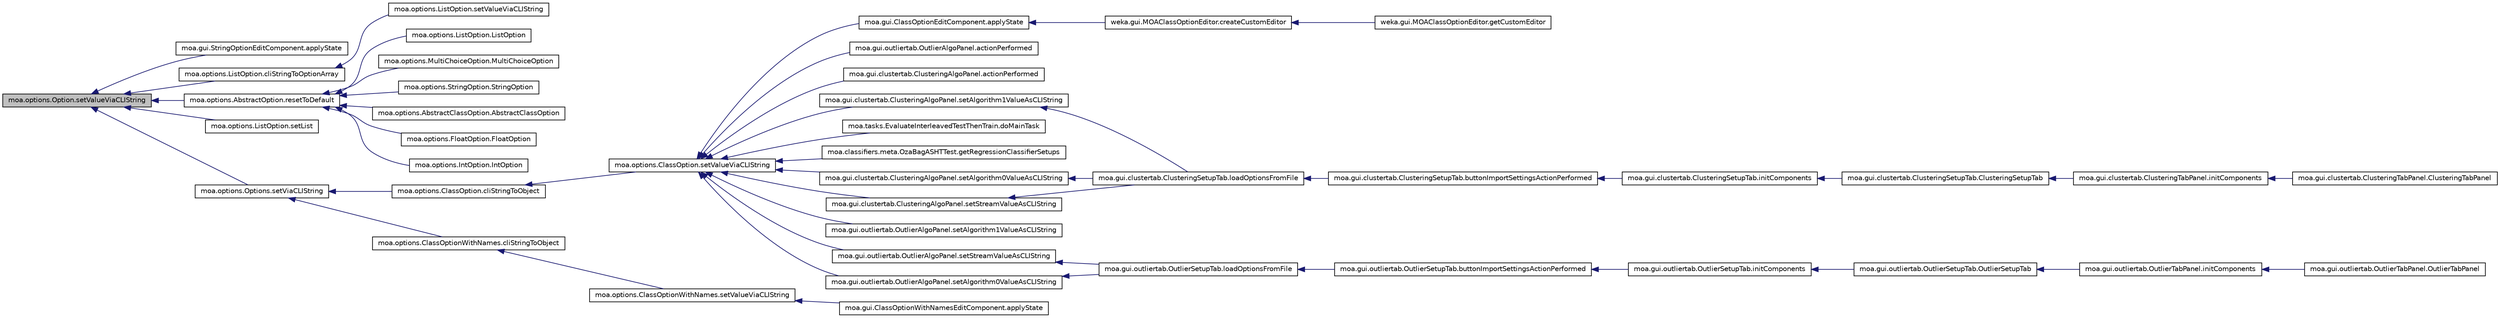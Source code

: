 digraph G
{
  edge [fontname="Helvetica",fontsize="10",labelfontname="Helvetica",labelfontsize="10"];
  node [fontname="Helvetica",fontsize="10",shape=record];
  rankdir=LR;
  Node1 [label="moa.options.Option.setValueViaCLIString",height=0.2,width=0.4,color="black", fillcolor="grey75", style="filled" fontcolor="black"];
  Node1 -> Node2 [dir=back,color="midnightblue",fontsize="10",style="solid",fontname="Helvetica"];
  Node2 [label="moa.gui.StringOptionEditComponent.applyState",height=0.2,width=0.4,color="black", fillcolor="white", style="filled",URL="$classmoa_1_1gui_1_1StringOptionEditComponent.html#aa55cc59f892e8f1a93ee18b45d57cf36",tooltip="This method applies the state."];
  Node1 -> Node3 [dir=back,color="midnightblue",fontsize="10",style="solid",fontname="Helvetica"];
  Node3 [label="moa.options.ListOption.cliStringToOptionArray",height=0.2,width=0.4,color="black", fillcolor="white", style="filled",URL="$classmoa_1_1options_1_1ListOption.html#ad13b4a3e241d77ba64ec4ba215f3cf0e"];
  Node3 -> Node4 [dir=back,color="midnightblue",fontsize="10",style="solid",fontname="Helvetica"];
  Node4 [label="moa.options.ListOption.setValueViaCLIString",height=0.2,width=0.4,color="black", fillcolor="white", style="filled",URL="$classmoa_1_1options_1_1ListOption.html#afe21a21443baf619677a4949a2a8cdb7",tooltip="Sets value of this option via the Command Line Interface text."];
  Node1 -> Node5 [dir=back,color="midnightblue",fontsize="10",style="solid",fontname="Helvetica"];
  Node5 [label="moa.options.AbstractOption.resetToDefault",height=0.2,width=0.4,color="black", fillcolor="white", style="filled",URL="$classmoa_1_1options_1_1AbstractOption.html#a8c1589e78757e4b248598611414bc222",tooltip="Resets this option to the default value."];
  Node5 -> Node6 [dir=back,color="midnightblue",fontsize="10",style="solid",fontname="Helvetica"];
  Node6 [label="moa.options.AbstractClassOption.AbstractClassOption",height=0.2,width=0.4,color="black", fillcolor="white", style="filled",URL="$classmoa_1_1options_1_1AbstractClassOption.html#a65372a3a5f289b607dc20c0642948309",tooltip="Creates a new instance of an abstract option given its class name, command line interface..."];
  Node5 -> Node7 [dir=back,color="midnightblue",fontsize="10",style="solid",fontname="Helvetica"];
  Node7 [label="moa.options.FloatOption.FloatOption",height=0.2,width=0.4,color="black", fillcolor="white", style="filled",URL="$classmoa_1_1options_1_1FloatOption.html#a57d14db3ca3e4c403c26d88d846f5b11"];
  Node5 -> Node8 [dir=back,color="midnightblue",fontsize="10",style="solid",fontname="Helvetica"];
  Node8 [label="moa.options.IntOption.IntOption",height=0.2,width=0.4,color="black", fillcolor="white", style="filled",URL="$classmoa_1_1options_1_1IntOption.html#aeeb31e8e2c1b4d3f1a7bb28d1e9b5fac"];
  Node5 -> Node9 [dir=back,color="midnightblue",fontsize="10",style="solid",fontname="Helvetica"];
  Node9 [label="moa.options.ListOption.ListOption",height=0.2,width=0.4,color="black", fillcolor="white", style="filled",URL="$classmoa_1_1options_1_1ListOption.html#aacbd50335602ae3ae27a0ae4144873bc"];
  Node5 -> Node10 [dir=back,color="midnightblue",fontsize="10",style="solid",fontname="Helvetica"];
  Node10 [label="moa.options.MultiChoiceOption.MultiChoiceOption",height=0.2,width=0.4,color="black", fillcolor="white", style="filled",URL="$classmoa_1_1options_1_1MultiChoiceOption.html#a12ae7474c3f755cc498a5ca47ef23fa5"];
  Node5 -> Node11 [dir=back,color="midnightblue",fontsize="10",style="solid",fontname="Helvetica"];
  Node11 [label="moa.options.StringOption.StringOption",height=0.2,width=0.4,color="black", fillcolor="white", style="filled",URL="$classmoa_1_1options_1_1StringOption.html#af3beb7dbf97e800fe72231c5062e8a63"];
  Node1 -> Node12 [dir=back,color="midnightblue",fontsize="10",style="solid",fontname="Helvetica"];
  Node12 [label="moa.options.ListOption.setList",height=0.2,width=0.4,color="black", fillcolor="white", style="filled",URL="$classmoa_1_1options_1_1ListOption.html#a93c3a3d9d97566ed2efbd144c9ab7ceb"];
  Node1 -> Node13 [dir=back,color="midnightblue",fontsize="10",style="solid",fontname="Helvetica"];
  Node13 [label="moa.options.Options.setViaCLIString",height=0.2,width=0.4,color="black", fillcolor="white", style="filled",URL="$classmoa_1_1options_1_1Options.html#a6fb4bce4cd3933247ad37a471cefdd47"];
  Node13 -> Node14 [dir=back,color="midnightblue",fontsize="10",style="solid",fontname="Helvetica"];
  Node14 [label="moa.options.ClassOptionWithNames.cliStringToObject",height=0.2,width=0.4,color="black", fillcolor="white", style="filled",URL="$classmoa_1_1options_1_1ClassOptionWithNames.html#a3bcbce1a8af1466acd5f1c9935092cf3"];
  Node14 -> Node15 [dir=back,color="midnightblue",fontsize="10",style="solid",fontname="Helvetica"];
  Node15 [label="moa.options.ClassOptionWithNames.setValueViaCLIString",height=0.2,width=0.4,color="black", fillcolor="white", style="filled",URL="$classmoa_1_1options_1_1ClassOptionWithNames.html#a86c0d4dfbe223ffee8b9eb874bbbf7c1",tooltip="Sets value of this option via the Command Line Interface text."];
  Node15 -> Node16 [dir=back,color="midnightblue",fontsize="10",style="solid",fontname="Helvetica"];
  Node16 [label="moa.gui.ClassOptionWithNamesEditComponent.applyState",height=0.2,width=0.4,color="black", fillcolor="white", style="filled",URL="$classmoa_1_1gui_1_1ClassOptionWithNamesEditComponent.html#a5db2d287f329c56d44962990667f5410",tooltip="This method applies the state."];
  Node13 -> Node17 [dir=back,color="midnightblue",fontsize="10",style="solid",fontname="Helvetica"];
  Node17 [label="moa.options.ClassOption.cliStringToObject",height=0.2,width=0.4,color="black", fillcolor="white", style="filled",URL="$classmoa_1_1options_1_1ClassOption.html#a53dc498910eecec509406522b9058796"];
  Node17 -> Node18 [dir=back,color="midnightblue",fontsize="10",style="solid",fontname="Helvetica"];
  Node18 [label="moa.options.ClassOption.setValueViaCLIString",height=0.2,width=0.4,color="black", fillcolor="white", style="filled",URL="$classmoa_1_1options_1_1ClassOption.html#a4b6c97afce0094039ecdb5dc62ceff86",tooltip="Sets value of this option via the Command Line Interface text."];
  Node18 -> Node19 [dir=back,color="midnightblue",fontsize="10",style="solid",fontname="Helvetica"];
  Node19 [label="moa.gui.outliertab.OutlierAlgoPanel.actionPerformed",height=0.2,width=0.4,color="black", fillcolor="white", style="filled",URL="$classmoa_1_1gui_1_1outliertab_1_1OutlierAlgoPanel.html#a1de6e7cec7fbed63d898ee3f6555f41b"];
  Node18 -> Node20 [dir=back,color="midnightblue",fontsize="10",style="solid",fontname="Helvetica"];
  Node20 [label="moa.gui.clustertab.ClusteringAlgoPanel.actionPerformed",height=0.2,width=0.4,color="black", fillcolor="white", style="filled",URL="$classmoa_1_1gui_1_1clustertab_1_1ClusteringAlgoPanel.html#a9b96fbc9aab65ebfb9894554fa4e1ee0"];
  Node18 -> Node21 [dir=back,color="midnightblue",fontsize="10",style="solid",fontname="Helvetica"];
  Node21 [label="moa.gui.ClassOptionEditComponent.applyState",height=0.2,width=0.4,color="black", fillcolor="white", style="filled",URL="$classmoa_1_1gui_1_1ClassOptionEditComponent.html#a6ee516d6bc0c1bb10374a09a06357d56",tooltip="This method applies the state."];
  Node21 -> Node22 [dir=back,color="midnightblue",fontsize="10",style="solid",fontname="Helvetica"];
  Node22 [label="weka.gui.MOAClassOptionEditor.createCustomEditor",height=0.2,width=0.4,color="black", fillcolor="white", style="filled",URL="$classweka_1_1gui_1_1MOAClassOptionEditor.html#a8a04e27765e7289109223851472fd76b",tooltip="Creates the custom editor."];
  Node22 -> Node23 [dir=back,color="midnightblue",fontsize="10",style="solid",fontname="Helvetica"];
  Node23 [label="weka.gui.MOAClassOptionEditor.getCustomEditor",height=0.2,width=0.4,color="black", fillcolor="white", style="filled",URL="$classweka_1_1gui_1_1MOAClassOptionEditor.html#a726f11e7ffcc3c95a4f69d24c28bf125",tooltip="Gets the custom editor component."];
  Node18 -> Node24 [dir=back,color="midnightblue",fontsize="10",style="solid",fontname="Helvetica"];
  Node24 [label="moa.tasks.EvaluateInterleavedTestThenTrain.doMainTask",height=0.2,width=0.4,color="black", fillcolor="white", style="filled",URL="$classmoa_1_1tasks_1_1EvaluateInterleavedTestThenTrain.html#a6b487518dd5bfdc97abe37263f725610",tooltip="This method performs this task."];
  Node18 -> Node25 [dir=back,color="midnightblue",fontsize="10",style="solid",fontname="Helvetica"];
  Node25 [label="moa.classifiers.meta.OzaBagASHTTest.getRegressionClassifierSetups",height=0.2,width=0.4,color="black", fillcolor="white", style="filled",URL="$classmoa_1_1classifiers_1_1meta_1_1OzaBagASHTTest.html#a1e082689c4776ded59ed90c6df7d4167",tooltip="Returns the classifier setups to use in the regression test."];
  Node18 -> Node26 [dir=back,color="midnightblue",fontsize="10",style="solid",fontname="Helvetica"];
  Node26 [label="moa.gui.outliertab.OutlierAlgoPanel.setAlgorithm0ValueAsCLIString",height=0.2,width=0.4,color="black", fillcolor="white", style="filled",URL="$classmoa_1_1gui_1_1outliertab_1_1OutlierAlgoPanel.html#a6d68933d2ae0c839785332094f4a93e2"];
  Node26 -> Node27 [dir=back,color="midnightblue",fontsize="10",style="solid",fontname="Helvetica"];
  Node27 [label="moa.gui.outliertab.OutlierSetupTab.loadOptionsFromFile",height=0.2,width=0.4,color="black", fillcolor="white", style="filled",URL="$classmoa_1_1gui_1_1outliertab_1_1OutlierSetupTab.html#ab744a49dfe1df8be6d598aaffa19028e"];
  Node27 -> Node28 [dir=back,color="midnightblue",fontsize="10",style="solid",fontname="Helvetica"];
  Node28 [label="moa.gui.outliertab.OutlierSetupTab.buttonImportSettingsActionPerformed",height=0.2,width=0.4,color="black", fillcolor="white", style="filled",URL="$classmoa_1_1gui_1_1outliertab_1_1OutlierSetupTab.html#a7f96c4aede270b3fc5af671e25ab8f87"];
  Node28 -> Node29 [dir=back,color="midnightblue",fontsize="10",style="solid",fontname="Helvetica"];
  Node29 [label="moa.gui.outliertab.OutlierSetupTab.initComponents",height=0.2,width=0.4,color="black", fillcolor="white", style="filled",URL="$classmoa_1_1gui_1_1outliertab_1_1OutlierSetupTab.html#ae10be48e362dd993dae6190b160d47cf",tooltip="This method is called from within the constructor to initialize the form."];
  Node29 -> Node30 [dir=back,color="midnightblue",fontsize="10",style="solid",fontname="Helvetica"];
  Node30 [label="moa.gui.outliertab.OutlierSetupTab.OutlierSetupTab",height=0.2,width=0.4,color="black", fillcolor="white", style="filled",URL="$classmoa_1_1gui_1_1outliertab_1_1OutlierSetupTab.html#a8417656c29bc1d97a94e52d3d88688ad",tooltip="Creates new form outlierSetupTab."];
  Node30 -> Node31 [dir=back,color="midnightblue",fontsize="10",style="solid",fontname="Helvetica"];
  Node31 [label="moa.gui.outliertab.OutlierTabPanel.initComponents",height=0.2,width=0.4,color="black", fillcolor="white", style="filled",URL="$classmoa_1_1gui_1_1outliertab_1_1OutlierTabPanel.html#a6146155a96c2c5239f46f5566797e5fd",tooltip="This method is called from within the constructor to initialize the form."];
  Node31 -> Node32 [dir=back,color="midnightblue",fontsize="10",style="solid",fontname="Helvetica"];
  Node32 [label="moa.gui.outliertab.OutlierTabPanel.OutlierTabPanel",height=0.2,width=0.4,color="black", fillcolor="white", style="filled",URL="$classmoa_1_1gui_1_1outliertab_1_1OutlierTabPanel.html#a78f57b4c096f3587a549789072283a7b",tooltip="Creates new form ClusterTab."];
  Node18 -> Node33 [dir=back,color="midnightblue",fontsize="10",style="solid",fontname="Helvetica"];
  Node33 [label="moa.gui.clustertab.ClusteringAlgoPanel.setAlgorithm0ValueAsCLIString",height=0.2,width=0.4,color="black", fillcolor="white", style="filled",URL="$classmoa_1_1gui_1_1clustertab_1_1ClusteringAlgoPanel.html#aac9cbd074cc56ea10050aea5b42eacdd"];
  Node33 -> Node34 [dir=back,color="midnightblue",fontsize="10",style="solid",fontname="Helvetica"];
  Node34 [label="moa.gui.clustertab.ClusteringSetupTab.loadOptionsFromFile",height=0.2,width=0.4,color="black", fillcolor="white", style="filled",URL="$classmoa_1_1gui_1_1clustertab_1_1ClusteringSetupTab.html#a8c8336c23f48a5a776ec85752ad3541e"];
  Node34 -> Node35 [dir=back,color="midnightblue",fontsize="10",style="solid",fontname="Helvetica"];
  Node35 [label="moa.gui.clustertab.ClusteringSetupTab.buttonImportSettingsActionPerformed",height=0.2,width=0.4,color="black", fillcolor="white", style="filled",URL="$classmoa_1_1gui_1_1clustertab_1_1ClusteringSetupTab.html#a6e483b2da6825da1f4f3d20c67449f0f"];
  Node35 -> Node36 [dir=back,color="midnightblue",fontsize="10",style="solid",fontname="Helvetica"];
  Node36 [label="moa.gui.clustertab.ClusteringSetupTab.initComponents",height=0.2,width=0.4,color="black", fillcolor="white", style="filled",URL="$classmoa_1_1gui_1_1clustertab_1_1ClusteringSetupTab.html#a8abab534a283e409de003f59786a988f",tooltip="This method is called from within the constructor to initialize the form."];
  Node36 -> Node37 [dir=back,color="midnightblue",fontsize="10",style="solid",fontname="Helvetica"];
  Node37 [label="moa.gui.clustertab.ClusteringSetupTab.ClusteringSetupTab",height=0.2,width=0.4,color="black", fillcolor="white", style="filled",URL="$classmoa_1_1gui_1_1clustertab_1_1ClusteringSetupTab.html#a3c03410b4b1259ece559c660df433766",tooltip="Creates new form ClusteringSetupTab."];
  Node37 -> Node38 [dir=back,color="midnightblue",fontsize="10",style="solid",fontname="Helvetica"];
  Node38 [label="moa.gui.clustertab.ClusteringTabPanel.initComponents",height=0.2,width=0.4,color="black", fillcolor="white", style="filled",URL="$classmoa_1_1gui_1_1clustertab_1_1ClusteringTabPanel.html#a9b1cc4d4da92f4bc04b54cc12382e12f",tooltip="This method is called from within the constructor to initialize the form."];
  Node38 -> Node39 [dir=back,color="midnightblue",fontsize="10",style="solid",fontname="Helvetica"];
  Node39 [label="moa.gui.clustertab.ClusteringTabPanel.ClusteringTabPanel",height=0.2,width=0.4,color="black", fillcolor="white", style="filled",URL="$classmoa_1_1gui_1_1clustertab_1_1ClusteringTabPanel.html#a111c041657cee8181be39524a7fa7fb1",tooltip="Creates new form ClusterTab."];
  Node18 -> Node40 [dir=back,color="midnightblue",fontsize="10",style="solid",fontname="Helvetica"];
  Node40 [label="moa.gui.outliertab.OutlierAlgoPanel.setAlgorithm1ValueAsCLIString",height=0.2,width=0.4,color="black", fillcolor="white", style="filled",URL="$classmoa_1_1gui_1_1outliertab_1_1OutlierAlgoPanel.html#a4dec209c4441a29f0ce6066e352af649"];
  Node18 -> Node41 [dir=back,color="midnightblue",fontsize="10",style="solid",fontname="Helvetica"];
  Node41 [label="moa.gui.clustertab.ClusteringAlgoPanel.setAlgorithm1ValueAsCLIString",height=0.2,width=0.4,color="black", fillcolor="white", style="filled",URL="$classmoa_1_1gui_1_1clustertab_1_1ClusteringAlgoPanel.html#a4d4a7f0bd1adc52b444e7f7db5956f23"];
  Node41 -> Node34 [dir=back,color="midnightblue",fontsize="10",style="solid",fontname="Helvetica"];
  Node18 -> Node42 [dir=back,color="midnightblue",fontsize="10",style="solid",fontname="Helvetica"];
  Node42 [label="moa.gui.outliertab.OutlierAlgoPanel.setStreamValueAsCLIString",height=0.2,width=0.4,color="black", fillcolor="white", style="filled",URL="$classmoa_1_1gui_1_1outliertab_1_1OutlierAlgoPanel.html#ac1ee5f3af5be0ed092b31021fa76271c"];
  Node42 -> Node27 [dir=back,color="midnightblue",fontsize="10",style="solid",fontname="Helvetica"];
  Node18 -> Node43 [dir=back,color="midnightblue",fontsize="10",style="solid",fontname="Helvetica"];
  Node43 [label="moa.gui.clustertab.ClusteringAlgoPanel.setStreamValueAsCLIString",height=0.2,width=0.4,color="black", fillcolor="white", style="filled",URL="$classmoa_1_1gui_1_1clustertab_1_1ClusteringAlgoPanel.html#a911d281bb71fd384951ae0a8c3eb02ed"];
  Node43 -> Node34 [dir=back,color="midnightblue",fontsize="10",style="solid",fontname="Helvetica"];
}
